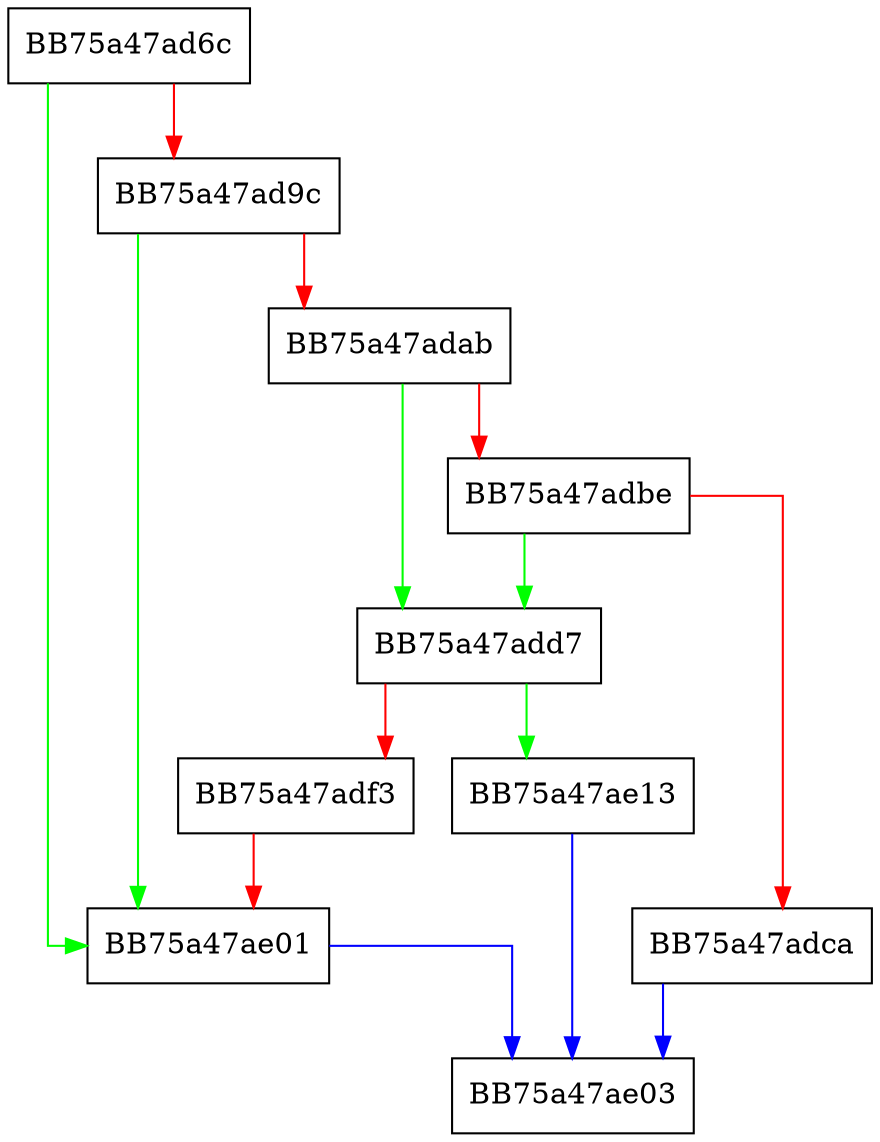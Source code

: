 digraph parseDateOrTime {
  node [shape="box"];
  graph [splines=ortho];
  BB75a47ad6c -> BB75a47ae01 [color="green"];
  BB75a47ad6c -> BB75a47ad9c [color="red"];
  BB75a47ad9c -> BB75a47ae01 [color="green"];
  BB75a47ad9c -> BB75a47adab [color="red"];
  BB75a47adab -> BB75a47add7 [color="green"];
  BB75a47adab -> BB75a47adbe [color="red"];
  BB75a47adbe -> BB75a47add7 [color="green"];
  BB75a47adbe -> BB75a47adca [color="red"];
  BB75a47adca -> BB75a47ae03 [color="blue"];
  BB75a47add7 -> BB75a47ae13 [color="green"];
  BB75a47add7 -> BB75a47adf3 [color="red"];
  BB75a47adf3 -> BB75a47ae01 [color="red"];
  BB75a47ae01 -> BB75a47ae03 [color="blue"];
  BB75a47ae13 -> BB75a47ae03 [color="blue"];
}